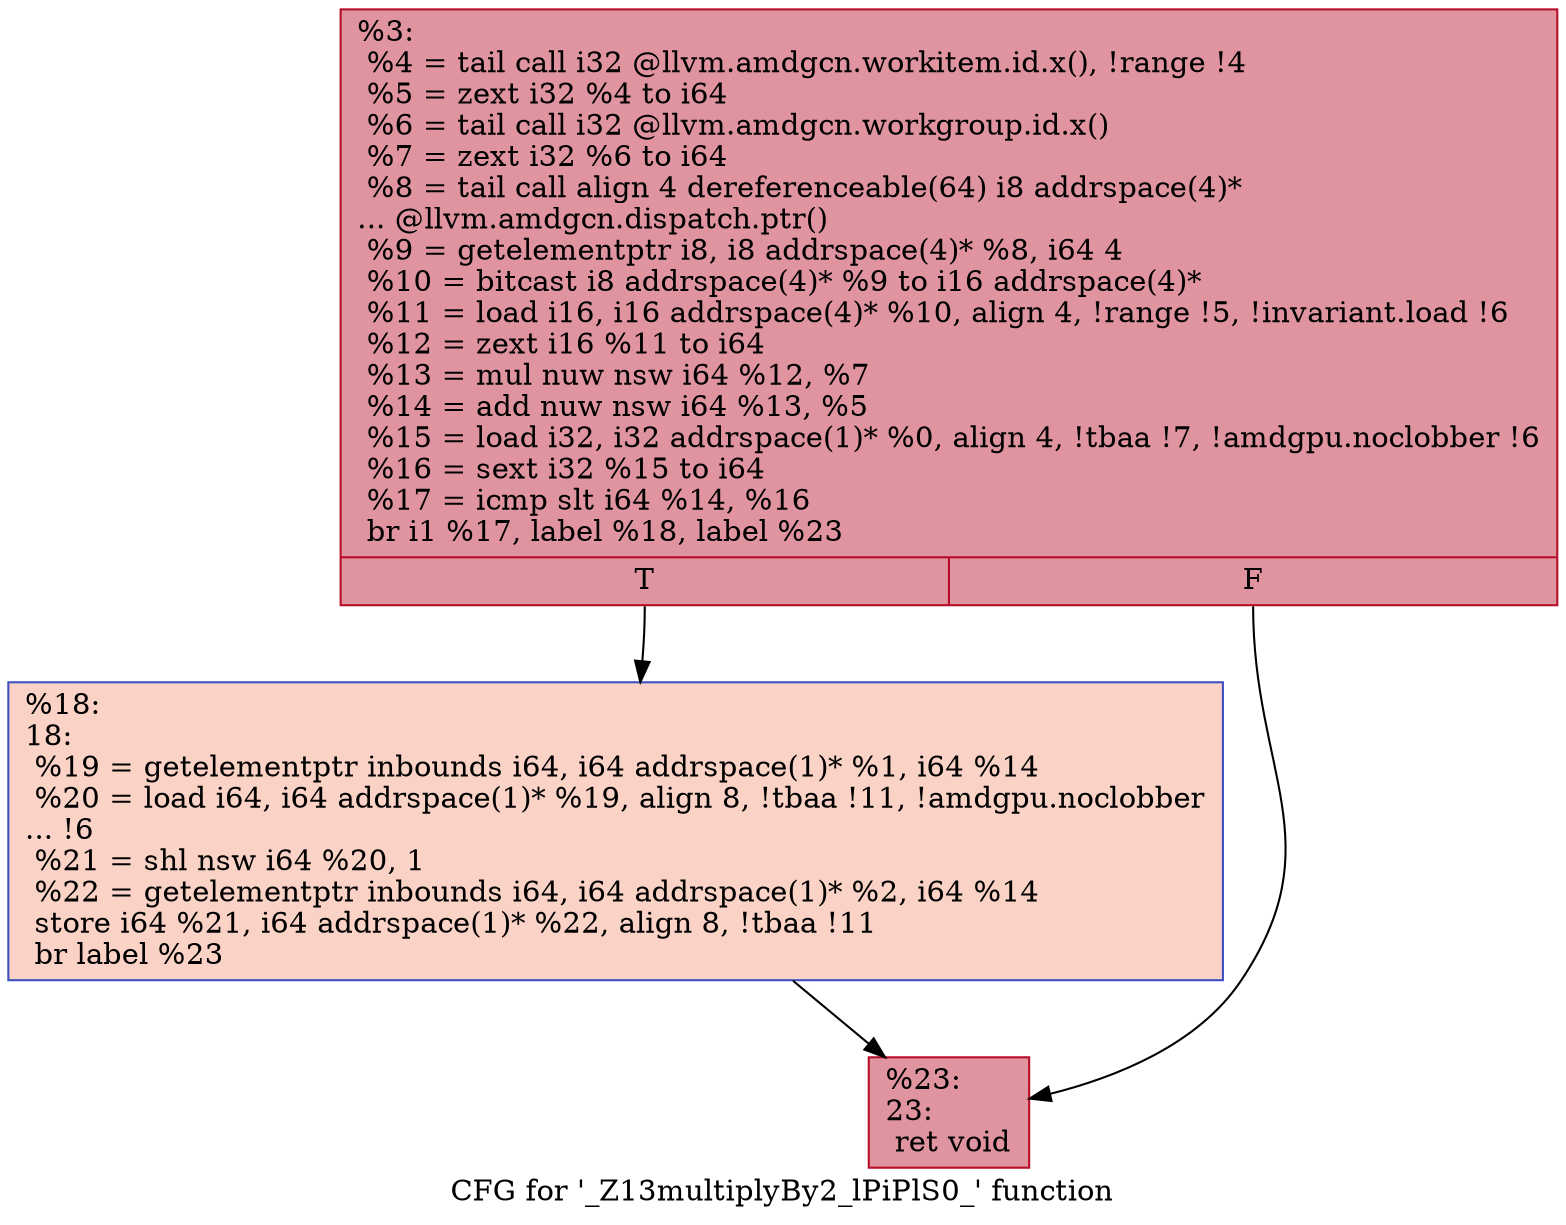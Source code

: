 digraph "CFG for '_Z13multiplyBy2_lPiPlS0_' function" {
	label="CFG for '_Z13multiplyBy2_lPiPlS0_' function";

	Node0x51220e0 [shape=record,color="#b70d28ff", style=filled, fillcolor="#b70d2870",label="{%3:\l  %4 = tail call i32 @llvm.amdgcn.workitem.id.x(), !range !4\l  %5 = zext i32 %4 to i64\l  %6 = tail call i32 @llvm.amdgcn.workgroup.id.x()\l  %7 = zext i32 %6 to i64\l  %8 = tail call align 4 dereferenceable(64) i8 addrspace(4)*\l... @llvm.amdgcn.dispatch.ptr()\l  %9 = getelementptr i8, i8 addrspace(4)* %8, i64 4\l  %10 = bitcast i8 addrspace(4)* %9 to i16 addrspace(4)*\l  %11 = load i16, i16 addrspace(4)* %10, align 4, !range !5, !invariant.load !6\l  %12 = zext i16 %11 to i64\l  %13 = mul nuw nsw i64 %12, %7\l  %14 = add nuw nsw i64 %13, %5\l  %15 = load i32, i32 addrspace(1)* %0, align 4, !tbaa !7, !amdgpu.noclobber !6\l  %16 = sext i32 %15 to i64\l  %17 = icmp slt i64 %14, %16\l  br i1 %17, label %18, label %23\l|{<s0>T|<s1>F}}"];
	Node0x51220e0:s0 -> Node0x51249d0;
	Node0x51220e0:s1 -> Node0x5124a60;
	Node0x51249d0 [shape=record,color="#3d50c3ff", style=filled, fillcolor="#f59c7d70",label="{%18:\l18:                                               \l  %19 = getelementptr inbounds i64, i64 addrspace(1)* %1, i64 %14\l  %20 = load i64, i64 addrspace(1)* %19, align 8, !tbaa !11, !amdgpu.noclobber\l... !6\l  %21 = shl nsw i64 %20, 1\l  %22 = getelementptr inbounds i64, i64 addrspace(1)* %2, i64 %14\l  store i64 %21, i64 addrspace(1)* %22, align 8, !tbaa !11\l  br label %23\l}"];
	Node0x51249d0 -> Node0x5124a60;
	Node0x5124a60 [shape=record,color="#b70d28ff", style=filled, fillcolor="#b70d2870",label="{%23:\l23:                                               \l  ret void\l}"];
}
